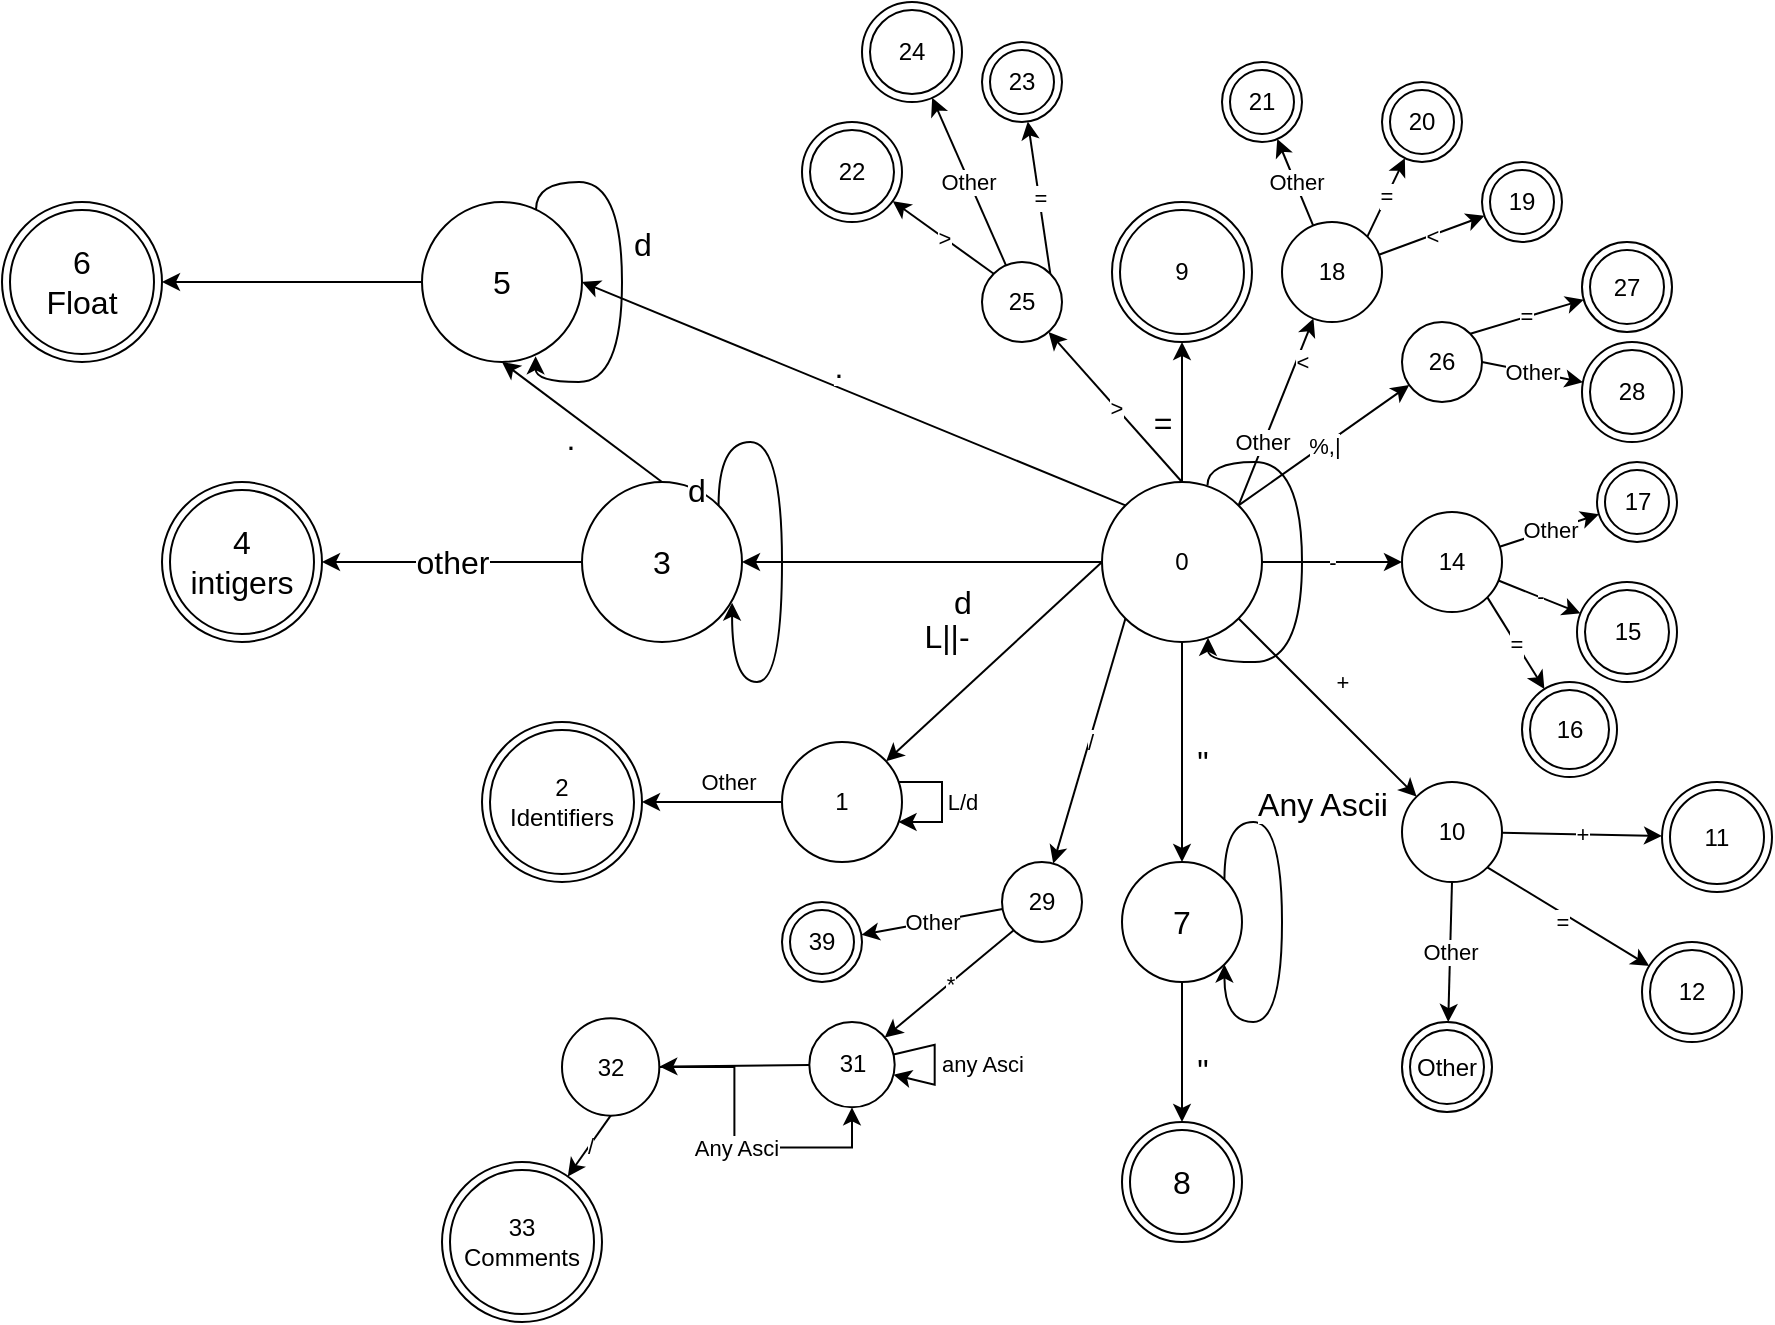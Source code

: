 <mxfile version="16.2.4" type="device"><diagram id="jk0nuhPBQoFoKUnNnDK1" name="NFA"><mxGraphModel dx="1422" dy="833" grid="1" gridSize="10" guides="1" tooltips="1" connect="1" arrows="1" fold="1" page="1" pageScale="1" pageWidth="1654" pageHeight="1169" math="0" shadow="0"><root><mxCell id="0"/><mxCell id="1" parent="0"/><mxCell id="d_GDbRFFcfTK7r1eRINT-4" value="=" style="edgeStyle=orthogonalEdgeStyle;rounded=0;orthogonalLoop=1;jettySize=auto;html=1;exitX=0.5;exitY=0;exitDx=0;exitDy=0;entryX=0.5;entryY=1;entryDx=0;entryDy=0;fontSize=16;" parent="1" source="OO-_7ocUbe9228j-0hly-1" target="d_GDbRFFcfTK7r1eRINT-3" edge="1"><mxGeometry x="-0.143" y="10" relative="1" as="geometry"><mxPoint as="offset"/></mxGeometry></mxCell><mxCell id="d_GDbRFFcfTK7r1eRINT-12" value="&quot;" style="edgeStyle=orthogonalEdgeStyle;rounded=0;orthogonalLoop=1;jettySize=auto;html=1;entryX=0.5;entryY=0;entryDx=0;entryDy=0;fontSize=16;" parent="1" source="OO-_7ocUbe9228j-0hly-1" target="d_GDbRFFcfTK7r1eRINT-7" edge="1"><mxGeometry x="0.091" y="10" relative="1" as="geometry"><mxPoint as="offset"/></mxGeometry></mxCell><mxCell id="d_GDbRFFcfTK7r1eRINT-29" value="d" style="edgeStyle=orthogonalEdgeStyle;rounded=0;orthogonalLoop=1;jettySize=auto;html=1;fontSize=16;" parent="1" source="OO-_7ocUbe9228j-0hly-1" target="d_GDbRFFcfTK7r1eRINT-20" edge="1"><mxGeometry x="-0.222" y="20" relative="1" as="geometry"><mxPoint as="offset"/></mxGeometry></mxCell><mxCell id="d_GDbRFFcfTK7r1eRINT-30" value="." style="rounded=0;orthogonalLoop=1;jettySize=auto;html=1;exitX=0;exitY=0;exitDx=0;exitDy=0;entryX=1;entryY=0.5;entryDx=0;entryDy=0;fontSize=16;" parent="1" source="OO-_7ocUbe9228j-0hly-1" target="d_GDbRFFcfTK7r1eRINT-14" edge="1"><mxGeometry x="0.086" y="-10" relative="1" as="geometry"><mxPoint as="offset"/></mxGeometry></mxCell><mxCell id="d_GDbRFFcfTK7r1eRINT-37" style="rounded=0;orthogonalLoop=1;jettySize=auto;html=1;exitX=0;exitY=0.5;exitDx=0;exitDy=0;fontSize=16;" parent="1" source="OO-_7ocUbe9228j-0hly-1" target="Y18CcGByF0wluqun3kk8-3" edge="1"><mxGeometry relative="1" as="geometry"><mxPoint x="669.047" y="669.63" as="targetPoint"/></mxGeometry></mxCell><mxCell id="d_GDbRFFcfTK7r1eRINT-38" value="L||-" style="edgeLabel;html=1;align=center;verticalAlign=middle;resizable=0;points=[];fontSize=16;" parent="d_GDbRFFcfTK7r1eRINT-37" vertex="1" connectable="0"><mxGeometry x="0.146" y="1" relative="1" as="geometry"><mxPoint x="-17" y="-21" as="offset"/></mxGeometry></mxCell><mxCell id="Y18CcGByF0wluqun3kk8-10" value="+" style="rounded=0;orthogonalLoop=1;jettySize=auto;html=1;exitX=1;exitY=1;exitDx=0;exitDy=0;" parent="1" source="OO-_7ocUbe9228j-0hly-1" target="Y18CcGByF0wluqun3kk8-11" edge="1"><mxGeometry x="-0.063" y="14" relative="1" as="geometry"><mxPoint x="1000.0" y="710" as="targetPoint"/><Array as="points"><mxPoint x="930" y="640"/></Array><mxPoint as="offset"/></mxGeometry></mxCell><mxCell id="Y18CcGByF0wluqun3kk8-18" value="&amp;lt;" style="edgeStyle=none;rounded=0;orthogonalLoop=1;jettySize=auto;html=1;exitX=1;exitY=0;exitDx=0;exitDy=0;" parent="1" source="OO-_7ocUbe9228j-0hly-1" target="Y18CcGByF0wluqun3kk8-19" edge="1"><mxGeometry x="0.556" y="-3" relative="1" as="geometry"><mxPoint x="960" y="440" as="targetPoint"/><mxPoint as="offset"/></mxGeometry></mxCell><mxCell id="Y18CcGByF0wluqun3kk8-26" value="&amp;gt;" style="edgeStyle=none;rounded=0;orthogonalLoop=1;jettySize=auto;html=1;exitX=0.5;exitY=0;exitDx=0;exitDy=0;" parent="1" source="OO-_7ocUbe9228j-0hly-1" target="Y18CcGByF0wluqun3kk8-27" edge="1"><mxGeometry relative="1" as="geometry"><mxPoint x="750" y="410" as="targetPoint"/></mxGeometry></mxCell><mxCell id="Y18CcGByF0wluqun3kk8-34" value="%,|" style="edgeStyle=none;rounded=0;orthogonalLoop=1;jettySize=auto;html=1;exitX=1;exitY=0;exitDx=0;exitDy=0;" parent="1" source="OO-_7ocUbe9228j-0hly-1" target="Y18CcGByF0wluqun3kk8-35" edge="1"><mxGeometry relative="1" as="geometry"><mxPoint x="970" y="480" as="targetPoint"/></mxGeometry></mxCell><mxCell id="Y18CcGByF0wluqun3kk8-40" value="-" style="edgeStyle=none;rounded=0;orthogonalLoop=1;jettySize=auto;html=1;exitX=1;exitY=0.5;exitDx=0;exitDy=0;" parent="1" source="OO-_7ocUbe9228j-0hly-1" target="Y18CcGByF0wluqun3kk8-42" edge="1"><mxGeometry relative="1" as="geometry"><mxPoint x="960" y="560" as="targetPoint"/></mxGeometry></mxCell><mxCell id="Y18CcGByF0wluqun3kk8-51" value="/" style="edgeStyle=none;rounded=0;orthogonalLoop=1;jettySize=auto;html=1;exitX=0;exitY=1;exitDx=0;exitDy=0;" parent="1" source="OO-_7ocUbe9228j-0hly-1" target="Y18CcGByF0wluqun3kk8-52" edge="1"><mxGeometry relative="1" as="geometry"><mxPoint x="790" y="700" as="targetPoint"/></mxGeometry></mxCell><mxCell id="OO-_7ocUbe9228j-0hly-1" value="0" style="ellipse;whiteSpace=wrap;html=1;aspect=fixed;" parent="1" vertex="1"><mxGeometry x="810" y="520" width="80" height="80" as="geometry"/></mxCell><mxCell id="OO-_7ocUbe9228j-0hly-3" value="Other" style="rounded=0;orthogonalLoop=1;jettySize=auto;html=1;edgeStyle=orthogonalEdgeStyle;curved=1;exitX=0.659;exitY=0.022;exitDx=0;exitDy=0;exitPerimeter=0;" parent="1" source="OO-_7ocUbe9228j-0hly-1" target="OO-_7ocUbe9228j-0hly-1" edge="1"><mxGeometry x="-0.642" y="10" relative="1" as="geometry"><Array as="points"><mxPoint x="863" y="510"/><mxPoint x="910" y="510"/><mxPoint x="910" y="610"/><mxPoint x="863" y="610"/></Array><mxPoint as="offset"/></mxGeometry></mxCell><mxCell id="d_GDbRFFcfTK7r1eRINT-3" value="9" style="ellipse;shape=doubleEllipse;whiteSpace=wrap;html=1;aspect=fixed;shadow=0;sketch=0;strokeColor=default;fillColor=none;gradientColor=none;" parent="1" vertex="1"><mxGeometry x="815" y="380" width="70" height="70" as="geometry"/></mxCell><mxCell id="d_GDbRFFcfTK7r1eRINT-6" value="8" style="ellipse;shape=doubleEllipse;whiteSpace=wrap;html=1;aspect=fixed;shadow=0;sketch=0;fontSize=16;strokeColor=default;fillColor=none;gradientColor=none;" parent="1" vertex="1"><mxGeometry x="820" y="840" width="60" height="60" as="geometry"/></mxCell><mxCell id="d_GDbRFFcfTK7r1eRINT-11" value="&quot;" style="rounded=0;orthogonalLoop=1;jettySize=auto;html=1;fontSize=16;" parent="1" source="d_GDbRFFcfTK7r1eRINT-7" target="d_GDbRFFcfTK7r1eRINT-6" edge="1"><mxGeometry x="0.25" y="10" relative="1" as="geometry"><mxPoint as="offset"/></mxGeometry></mxCell><mxCell id="d_GDbRFFcfTK7r1eRINT-7" value="7" style="ellipse;whiteSpace=wrap;html=1;aspect=fixed;shadow=0;sketch=0;fontSize=16;strokeColor=default;fillColor=none;gradientColor=none;" parent="1" vertex="1"><mxGeometry x="820" y="710" width="60" height="60" as="geometry"/></mxCell><mxCell id="d_GDbRFFcfTK7r1eRINT-18" style="edgeStyle=orthogonalEdgeStyle;rounded=0;orthogonalLoop=1;jettySize=auto;html=1;entryX=1;entryY=0.5;entryDx=0;entryDy=0;fontSize=16;" parent="1" source="d_GDbRFFcfTK7r1eRINT-14" target="d_GDbRFFcfTK7r1eRINT-17" edge="1"><mxGeometry relative="1" as="geometry"/></mxCell><mxCell id="d_GDbRFFcfTK7r1eRINT-14" value="5" style="ellipse;whiteSpace=wrap;html=1;aspect=fixed;shadow=0;sketch=0;fontSize=16;strokeColor=default;fillColor=none;gradientColor=none;" parent="1" vertex="1"><mxGeometry x="470" y="380" width="80" height="80" as="geometry"/></mxCell><mxCell id="d_GDbRFFcfTK7r1eRINT-17" value="6&lt;br&gt;Float" style="ellipse;shape=doubleEllipse;whiteSpace=wrap;html=1;aspect=fixed;shadow=0;sketch=0;fontSize=16;strokeColor=default;fillColor=none;gradientColor=none;" parent="1" vertex="1"><mxGeometry x="260" y="380" width="80" height="80" as="geometry"/></mxCell><mxCell id="d_GDbRFFcfTK7r1eRINT-25" value="." style="rounded=0;orthogonalLoop=1;jettySize=auto;html=1;exitX=0.5;exitY=0;exitDx=0;exitDy=0;entryX=0.5;entryY=1;entryDx=0;entryDy=0;fontSize=16;" parent="1" source="d_GDbRFFcfTK7r1eRINT-20" target="d_GDbRFFcfTK7r1eRINT-14" edge="1"><mxGeometry y="10" relative="1" as="geometry"><mxPoint as="offset"/></mxGeometry></mxCell><mxCell id="d_GDbRFFcfTK7r1eRINT-27" value="other" style="edgeStyle=orthogonalEdgeStyle;rounded=0;orthogonalLoop=1;jettySize=auto;html=1;exitX=0;exitY=0.5;exitDx=0;exitDy=0;entryX=1;entryY=0.5;entryDx=0;entryDy=0;fontSize=16;" parent="1" source="d_GDbRFFcfTK7r1eRINT-20" target="d_GDbRFFcfTK7r1eRINT-26" edge="1"><mxGeometry relative="1" as="geometry"/></mxCell><mxCell id="d_GDbRFFcfTK7r1eRINT-32" style="edgeStyle=orthogonalEdgeStyle;rounded=0;orthogonalLoop=1;jettySize=auto;html=1;exitX=1;exitY=0;exitDx=0;exitDy=0;fontSize=16;curved=1;entryX=0.938;entryY=0.754;entryDx=0;entryDy=0;entryPerimeter=0;" parent="1" source="d_GDbRFFcfTK7r1eRINT-20" target="d_GDbRFFcfTK7r1eRINT-20" edge="1"><mxGeometry relative="1" as="geometry"><mxPoint x="640.0" y="520" as="targetPoint"/></mxGeometry></mxCell><mxCell id="d_GDbRFFcfTK7r1eRINT-20" value="3" style="ellipse;whiteSpace=wrap;html=1;aspect=fixed;shadow=0;sketch=0;fontSize=16;strokeColor=default;fillColor=none;gradientColor=none;" parent="1" vertex="1"><mxGeometry x="550" y="520" width="80" height="80" as="geometry"/></mxCell><mxCell id="d_GDbRFFcfTK7r1eRINT-24" value="d" style="rounded=0;orthogonalLoop=1;jettySize=auto;html=1;fontSize=16;exitX=1;exitY=0;exitDx=0;exitDy=0;" parent="1" source="d_GDbRFFcfTK7r1eRINT-20" target="d_GDbRFFcfTK7r1eRINT-20" edge="1"><mxGeometry x="1" y="-47" relative="1" as="geometry"><mxPoint x="620" y="530" as="sourcePoint"/><mxPoint x="-11" y="-8" as="offset"/></mxGeometry></mxCell><mxCell id="d_GDbRFFcfTK7r1eRINT-26" value="4&lt;br&gt;intigers" style="ellipse;shape=doubleEllipse;whiteSpace=wrap;html=1;aspect=fixed;shadow=0;sketch=0;fontSize=16;strokeColor=default;fillColor=none;gradientColor=none;" parent="1" vertex="1"><mxGeometry x="340" y="520" width="80" height="80" as="geometry"/></mxCell><mxCell id="d_GDbRFFcfTK7r1eRINT-33" value="d" style="edgeStyle=orthogonalEdgeStyle;curved=1;rounded=0;orthogonalLoop=1;jettySize=auto;html=1;entryX=0.71;entryY=0.964;entryDx=0;entryDy=0;entryPerimeter=0;fontSize=16;" parent="1" source="d_GDbRFFcfTK7r1eRINT-14" target="d_GDbRFFcfTK7r1eRINT-14" edge="1"><mxGeometry x="-0.173" y="10" relative="1" as="geometry"><Array as="points"><mxPoint x="527" y="370"/><mxPoint x="570" y="370"/><mxPoint x="570" y="470"/><mxPoint x="527" y="470"/></Array><mxPoint as="offset"/></mxGeometry></mxCell><mxCell id="d_GDbRFFcfTK7r1eRINT-35" style="edgeStyle=orthogonalEdgeStyle;curved=1;rounded=0;orthogonalLoop=1;jettySize=auto;html=1;exitX=1;exitY=0;exitDx=0;exitDy=0;entryX=1;entryY=1;entryDx=0;entryDy=0;fontSize=16;" parent="1" source="d_GDbRFFcfTK7r1eRINT-7" target="d_GDbRFFcfTK7r1eRINT-7" edge="1"><mxGeometry relative="1" as="geometry"/></mxCell><mxCell id="d_GDbRFFcfTK7r1eRINT-36" value="Any Ascii" style="edgeLabel;html=1;align=center;verticalAlign=middle;resizable=0;points=[];fontSize=16;" parent="d_GDbRFFcfTK7r1eRINT-35" vertex="1" connectable="0"><mxGeometry x="-0.164" relative="1" as="geometry"><mxPoint x="20" y="-42" as="offset"/></mxGeometry></mxCell><mxCell id="Y18CcGByF0wluqun3kk8-7" style="edgeStyle=orthogonalEdgeStyle;curved=1;rounded=0;orthogonalLoop=1;jettySize=auto;html=1;" parent="1" source="Y18CcGByF0wluqun3kk8-3" target="Y18CcGByF0wluqun3kk8-8" edge="1"><mxGeometry relative="1" as="geometry"><mxPoint x="570" y="690" as="targetPoint"/></mxGeometry></mxCell><mxCell id="Y18CcGByF0wluqun3kk8-9" value="Other" style="edgeLabel;html=1;align=center;verticalAlign=middle;resizable=0;points=[];" parent="Y18CcGByF0wluqun3kk8-7" vertex="1" connectable="0"><mxGeometry x="-0.281" y="-1" relative="1" as="geometry"><mxPoint x="-2" y="-9" as="offset"/></mxGeometry></mxCell><mxCell id="Y18CcGByF0wluqun3kk8-3" value="1" style="ellipse;whiteSpace=wrap;html=1;aspect=fixed;" parent="1" vertex="1"><mxGeometry x="650" y="650" width="60" height="60" as="geometry"/></mxCell><mxCell id="Y18CcGByF0wluqun3kk8-4" style="edgeStyle=entityRelationEdgeStyle;rounded=0;orthogonalLoop=1;jettySize=auto;html=1;" parent="1" source="Y18CcGByF0wluqun3kk8-3" target="Y18CcGByF0wluqun3kk8-3" edge="1"><mxGeometry relative="1" as="geometry"/></mxCell><mxCell id="Y18CcGByF0wluqun3kk8-5" value="L/d" style="edgeLabel;html=1;align=center;verticalAlign=middle;resizable=0;points=[];" parent="Y18CcGByF0wluqun3kk8-4" vertex="1" connectable="0"><mxGeometry x="-0.162" y="1" relative="1" as="geometry"><mxPoint x="9" y="5" as="offset"/></mxGeometry></mxCell><mxCell id="Y18CcGByF0wluqun3kk8-8" value="2&lt;br&gt;Identifiers" style="ellipse;shape=doubleEllipse;whiteSpace=wrap;html=1;aspect=fixed;" parent="1" vertex="1"><mxGeometry x="500" y="640" width="80" height="80" as="geometry"/></mxCell><mxCell id="Y18CcGByF0wluqun3kk8-12" value="+" style="edgeStyle=none;rounded=0;orthogonalLoop=1;jettySize=auto;html=1;" parent="1" source="Y18CcGByF0wluqun3kk8-11" target="Y18CcGByF0wluqun3kk8-13" edge="1"><mxGeometry relative="1" as="geometry"><mxPoint x="1120" y="695" as="targetPoint"/></mxGeometry></mxCell><mxCell id="Y18CcGByF0wluqun3kk8-14" value="=" style="edgeStyle=none;rounded=0;orthogonalLoop=1;jettySize=auto;html=1;exitX=1;exitY=1;exitDx=0;exitDy=0;" parent="1" source="Y18CcGByF0wluqun3kk8-11" target="Y18CcGByF0wluqun3kk8-15" edge="1"><mxGeometry x="-0.028" y="-4" relative="1" as="geometry"><mxPoint x="1070" y="770" as="targetPoint"/><mxPoint as="offset"/></mxGeometry></mxCell><mxCell id="Y18CcGByF0wluqun3kk8-16" value="Other" style="edgeStyle=none;rounded=0;orthogonalLoop=1;jettySize=auto;html=1;exitX=0.5;exitY=1;exitDx=0;exitDy=0;" parent="1" source="Y18CcGByF0wluqun3kk8-11" target="Y18CcGByF0wluqun3kk8-17" edge="1"><mxGeometry relative="1" as="geometry"><mxPoint x="985" y="790" as="targetPoint"/></mxGeometry></mxCell><mxCell id="Y18CcGByF0wluqun3kk8-11" value="10" style="ellipse;whiteSpace=wrap;html=1;aspect=fixed;" parent="1" vertex="1"><mxGeometry x="960" y="670" width="50" height="50" as="geometry"/></mxCell><mxCell id="Y18CcGByF0wluqun3kk8-13" value="11" style="ellipse;shape=doubleEllipse;whiteSpace=wrap;html=1;aspect=fixed;" parent="1" vertex="1"><mxGeometry x="1090" y="670" width="55" height="55" as="geometry"/></mxCell><mxCell id="Y18CcGByF0wluqun3kk8-15" value="12" style="ellipse;shape=doubleEllipse;whiteSpace=wrap;html=1;aspect=fixed;" parent="1" vertex="1"><mxGeometry x="1080" y="750" width="50" height="50" as="geometry"/></mxCell><mxCell id="Y18CcGByF0wluqun3kk8-17" value="Other" style="ellipse;shape=doubleEllipse;whiteSpace=wrap;html=1;aspect=fixed;" parent="1" vertex="1"><mxGeometry x="960" y="790" width="45" height="45" as="geometry"/></mxCell><mxCell id="Y18CcGByF0wluqun3kk8-20" value="&amp;lt;" style="edgeStyle=none;rounded=0;orthogonalLoop=1;jettySize=auto;html=1;" parent="1" source="Y18CcGByF0wluqun3kk8-19" target="Y18CcGByF0wluqun3kk8-21" edge="1"><mxGeometry relative="1" as="geometry"><mxPoint x="1010" y="380" as="targetPoint"/></mxGeometry></mxCell><mxCell id="Y18CcGByF0wluqun3kk8-22" value="=" style="edgeStyle=none;rounded=0;orthogonalLoop=1;jettySize=auto;html=1;exitX=1;exitY=0;exitDx=0;exitDy=0;" parent="1" source="Y18CcGByF0wluqun3kk8-19" target="Y18CcGByF0wluqun3kk8-23" edge="1"><mxGeometry relative="1" as="geometry"><mxPoint x="960" y="340" as="targetPoint"/></mxGeometry></mxCell><mxCell id="Y18CcGByF0wluqun3kk8-24" value="Other" style="edgeStyle=none;rounded=0;orthogonalLoop=1;jettySize=auto;html=1;" parent="1" source="Y18CcGByF0wluqun3kk8-19" target="Y18CcGByF0wluqun3kk8-25" edge="1"><mxGeometry relative="1" as="geometry"><mxPoint x="910" y="330" as="targetPoint"/></mxGeometry></mxCell><mxCell id="Y18CcGByF0wluqun3kk8-19" value="18" style="ellipse;whiteSpace=wrap;html=1;aspect=fixed;" parent="1" vertex="1"><mxGeometry x="900" y="390" width="50" height="50" as="geometry"/></mxCell><mxCell id="Y18CcGByF0wluqun3kk8-21" value="19" style="ellipse;shape=doubleEllipse;whiteSpace=wrap;html=1;aspect=fixed;" parent="1" vertex="1"><mxGeometry x="1000" y="360" width="40" height="40" as="geometry"/></mxCell><mxCell id="Y18CcGByF0wluqun3kk8-23" value="20" style="ellipse;shape=doubleEllipse;whiteSpace=wrap;html=1;aspect=fixed;" parent="1" vertex="1"><mxGeometry x="950" y="320" width="40" height="40" as="geometry"/></mxCell><mxCell id="Y18CcGByF0wluqun3kk8-25" value="21" style="ellipse;shape=doubleEllipse;whiteSpace=wrap;html=1;aspect=fixed;" parent="1" vertex="1"><mxGeometry x="870" y="310" width="40" height="40" as="geometry"/></mxCell><mxCell id="Y18CcGByF0wluqun3kk8-28" value="&amp;gt;" style="edgeStyle=none;rounded=0;orthogonalLoop=1;jettySize=auto;html=1;exitX=0;exitY=0;exitDx=0;exitDy=0;" parent="1" source="Y18CcGByF0wluqun3kk8-27" target="Y18CcGByF0wluqun3kk8-29" edge="1"><mxGeometry relative="1" as="geometry"><mxPoint x="720" y="390" as="targetPoint"/></mxGeometry></mxCell><mxCell id="Y18CcGByF0wluqun3kk8-30" value="=" style="edgeStyle=none;rounded=0;orthogonalLoop=1;jettySize=auto;html=1;exitX=1;exitY=0;exitDx=0;exitDy=0;" parent="1" source="Y18CcGByF0wluqun3kk8-27" target="Y18CcGByF0wluqun3kk8-31" edge="1"><mxGeometry relative="1" as="geometry"><mxPoint x="784.143" y="340" as="targetPoint"/></mxGeometry></mxCell><mxCell id="Y18CcGByF0wluqun3kk8-32" value="Other" style="edgeStyle=none;rounded=0;orthogonalLoop=1;jettySize=auto;html=1;" parent="1" source="Y18CcGByF0wluqun3kk8-27" target="Y18CcGByF0wluqun3kk8-33" edge="1"><mxGeometry relative="1" as="geometry"><mxPoint x="720" y="330" as="targetPoint"/></mxGeometry></mxCell><mxCell id="Y18CcGByF0wluqun3kk8-27" value="25" style="ellipse;whiteSpace=wrap;html=1;aspect=fixed;" parent="1" vertex="1"><mxGeometry x="750" y="410" width="40" height="40" as="geometry"/></mxCell><mxCell id="Y18CcGByF0wluqun3kk8-29" value="22" style="ellipse;shape=doubleEllipse;whiteSpace=wrap;html=1;aspect=fixed;" parent="1" vertex="1"><mxGeometry x="660" y="340" width="50" height="50" as="geometry"/></mxCell><mxCell id="Y18CcGByF0wluqun3kk8-31" value="23" style="ellipse;shape=doubleEllipse;whiteSpace=wrap;html=1;aspect=fixed;" parent="1" vertex="1"><mxGeometry x="750" y="300" width="40" height="40" as="geometry"/></mxCell><mxCell id="Y18CcGByF0wluqun3kk8-33" value="24" style="ellipse;shape=doubleEllipse;whiteSpace=wrap;html=1;aspect=fixed;" parent="1" vertex="1"><mxGeometry x="690" y="280" width="50" height="50" as="geometry"/></mxCell><mxCell id="Y18CcGByF0wluqun3kk8-36" value="=" style="edgeStyle=none;rounded=0;orthogonalLoop=1;jettySize=auto;html=1;exitX=1;exitY=0;exitDx=0;exitDy=0;" parent="1" source="Y18CcGByF0wluqun3kk8-35" target="Y18CcGByF0wluqun3kk8-37" edge="1"><mxGeometry relative="1" as="geometry"><mxPoint x="1060" y="440" as="targetPoint"/></mxGeometry></mxCell><mxCell id="Y18CcGByF0wluqun3kk8-38" value="Other" style="edgeStyle=none;rounded=0;orthogonalLoop=1;jettySize=auto;html=1;exitX=1;exitY=0.5;exitDx=0;exitDy=0;" parent="1" source="Y18CcGByF0wluqun3kk8-35" target="Y18CcGByF0wluqun3kk8-39" edge="1"><mxGeometry relative="1" as="geometry"><mxPoint x="1050" y="470" as="targetPoint"/></mxGeometry></mxCell><mxCell id="Y18CcGByF0wluqun3kk8-35" value="26" style="ellipse;whiteSpace=wrap;html=1;aspect=fixed;" parent="1" vertex="1"><mxGeometry x="960" y="440" width="40" height="40" as="geometry"/></mxCell><mxCell id="Y18CcGByF0wluqun3kk8-37" value="27" style="ellipse;shape=doubleEllipse;whiteSpace=wrap;html=1;aspect=fixed;" parent="1" vertex="1"><mxGeometry x="1050" y="400" width="45" height="45" as="geometry"/></mxCell><mxCell id="Y18CcGByF0wluqun3kk8-39" value="28" style="ellipse;shape=doubleEllipse;whiteSpace=wrap;html=1;aspect=fixed;" parent="1" vertex="1"><mxGeometry x="1050" y="450" width="50" height="50" as="geometry"/></mxCell><mxCell id="Y18CcGByF0wluqun3kk8-43" value="-" style="edgeStyle=none;rounded=0;orthogonalLoop=1;jettySize=auto;html=1;" parent="1" source="Y18CcGByF0wluqun3kk8-42" target="Y18CcGByF0wluqun3kk8-46" edge="1"><mxGeometry relative="1" as="geometry"><mxPoint x="1070" y="590" as="targetPoint"/></mxGeometry></mxCell><mxCell id="Y18CcGByF0wluqun3kk8-47" value="=" style="edgeStyle=none;rounded=0;orthogonalLoop=1;jettySize=auto;html=1;exitX=1;exitY=1;exitDx=0;exitDy=0;" parent="1" source="Y18CcGByF0wluqun3kk8-42" target="Y18CcGByF0wluqun3kk8-48" edge="1"><mxGeometry relative="1" as="geometry"><mxPoint x="1002.6" y="620" as="targetPoint"/></mxGeometry></mxCell><mxCell id="Y18CcGByF0wluqun3kk8-49" value="Other" style="edgeStyle=none;rounded=0;orthogonalLoop=1;jettySize=auto;html=1;" parent="1" source="Y18CcGByF0wluqun3kk8-42" target="Y18CcGByF0wluqun3kk8-50" edge="1"><mxGeometry relative="1" as="geometry"><mxPoint x="1040" y="530" as="targetPoint"/></mxGeometry></mxCell><mxCell id="Y18CcGByF0wluqun3kk8-42" value="14" style="ellipse;whiteSpace=wrap;html=1;aspect=fixed;" parent="1" vertex="1"><mxGeometry x="960" y="535" width="50" height="50" as="geometry"/></mxCell><mxCell id="Y18CcGByF0wluqun3kk8-46" value="15" style="ellipse;shape=doubleEllipse;whiteSpace=wrap;html=1;aspect=fixed;" parent="1" vertex="1"><mxGeometry x="1047.5" y="570" width="50" height="50" as="geometry"/></mxCell><mxCell id="Y18CcGByF0wluqun3kk8-48" value="16" style="ellipse;shape=doubleEllipse;whiteSpace=wrap;html=1;aspect=fixed;" parent="1" vertex="1"><mxGeometry x="1020" y="620" width="47.5" height="47.5" as="geometry"/></mxCell><mxCell id="Y18CcGByF0wluqun3kk8-50" value="17" style="ellipse;shape=doubleEllipse;whiteSpace=wrap;html=1;aspect=fixed;" parent="1" vertex="1"><mxGeometry x="1057.5" y="510" width="40" height="40" as="geometry"/></mxCell><mxCell id="Y18CcGByF0wluqun3kk8-53" value="Other" style="edgeStyle=none;rounded=0;orthogonalLoop=1;jettySize=auto;html=1;" parent="1" source="Y18CcGByF0wluqun3kk8-52" target="Y18CcGByF0wluqun3kk8-54" edge="1"><mxGeometry relative="1" as="geometry"><mxPoint x="680" y="760" as="targetPoint"/></mxGeometry></mxCell><mxCell id="Y18CcGByF0wluqun3kk8-55" value="*" style="edgeStyle=none;rounded=0;orthogonalLoop=1;jettySize=auto;html=1;exitX=0;exitY=1;exitDx=0;exitDy=0;" parent="1" source="Y18CcGByF0wluqun3kk8-52" target="Y18CcGByF0wluqun3kk8-57" edge="1"><mxGeometry relative="1" as="geometry"><mxPoint x="692.678" y="817.322" as="targetPoint"/></mxGeometry></mxCell><mxCell id="Y18CcGByF0wluqun3kk8-52" value="29" style="ellipse;whiteSpace=wrap;html=1;aspect=fixed;" parent="1" vertex="1"><mxGeometry x="760" y="710" width="40" height="40" as="geometry"/></mxCell><mxCell id="Y18CcGByF0wluqun3kk8-54" value="39" style="ellipse;shape=doubleEllipse;whiteSpace=wrap;html=1;aspect=fixed;" parent="1" vertex="1"><mxGeometry x="650" y="730" width="40" height="40" as="geometry"/></mxCell><mxCell id="Y18CcGByF0wluqun3kk8-59" style="edgeStyle=none;rounded=0;orthogonalLoop=1;jettySize=auto;html=1;" parent="1" source="Y18CcGByF0wluqun3kk8-57" target="Y18CcGByF0wluqun3kk8-60" edge="1"><mxGeometry relative="1" as="geometry"><mxPoint x="590" y="811.34" as="targetPoint"/></mxGeometry></mxCell><mxCell id="Y18CcGByF0wluqun3kk8-57" value="31" style="ellipse;whiteSpace=wrap;html=1;aspect=fixed;" parent="1" vertex="1"><mxGeometry x="663.66" y="790" width="42.68" height="42.68" as="geometry"/></mxCell><mxCell id="Y18CcGByF0wluqun3kk8-58" value="any Asci" style="edgeStyle=none;rounded=0;orthogonalLoop=1;jettySize=auto;html=1;" parent="1" source="Y18CcGByF0wluqun3kk8-57" target="Y18CcGByF0wluqun3kk8-57" edge="1"><mxGeometry y="24" relative="1" as="geometry"><mxPoint as="offset"/></mxGeometry></mxCell><mxCell id="Y18CcGByF0wluqun3kk8-62" value="Any Asci" style="edgeStyle=orthogonalEdgeStyle;rounded=0;orthogonalLoop=1;jettySize=auto;html=1;entryX=0.5;entryY=1;entryDx=0;entryDy=0;" parent="1" source="Y18CcGByF0wluqun3kk8-60" target="Y18CcGByF0wluqun3kk8-57" edge="1"><mxGeometry relative="1" as="geometry"><mxPoint x="610" y="780" as="targetPoint"/></mxGeometry></mxCell><mxCell id="Y18CcGByF0wluqun3kk8-63" value="/" style="rounded=0;orthogonalLoop=1;jettySize=auto;html=1;exitX=0.5;exitY=1;exitDx=0;exitDy=0;" parent="1" source="Y18CcGByF0wluqun3kk8-60" target="Y18CcGByF0wluqun3kk8-64" edge="1"><mxGeometry relative="1" as="geometry"><mxPoint x="560" y="890" as="targetPoint"/></mxGeometry></mxCell><mxCell id="Y18CcGByF0wluqun3kk8-60" value="32" style="ellipse;whiteSpace=wrap;html=1;aspect=fixed;" parent="1" vertex="1"><mxGeometry x="540" y="788.17" width="48.66" height="48.66" as="geometry"/></mxCell><mxCell id="Y18CcGByF0wluqun3kk8-64" value="33&lt;br&gt;Comments" style="ellipse;shape=doubleEllipse;whiteSpace=wrap;html=1;aspect=fixed;" parent="1" vertex="1"><mxGeometry x="480" y="860" width="80" height="80" as="geometry"/></mxCell></root></mxGraphModel></diagram></mxfile>